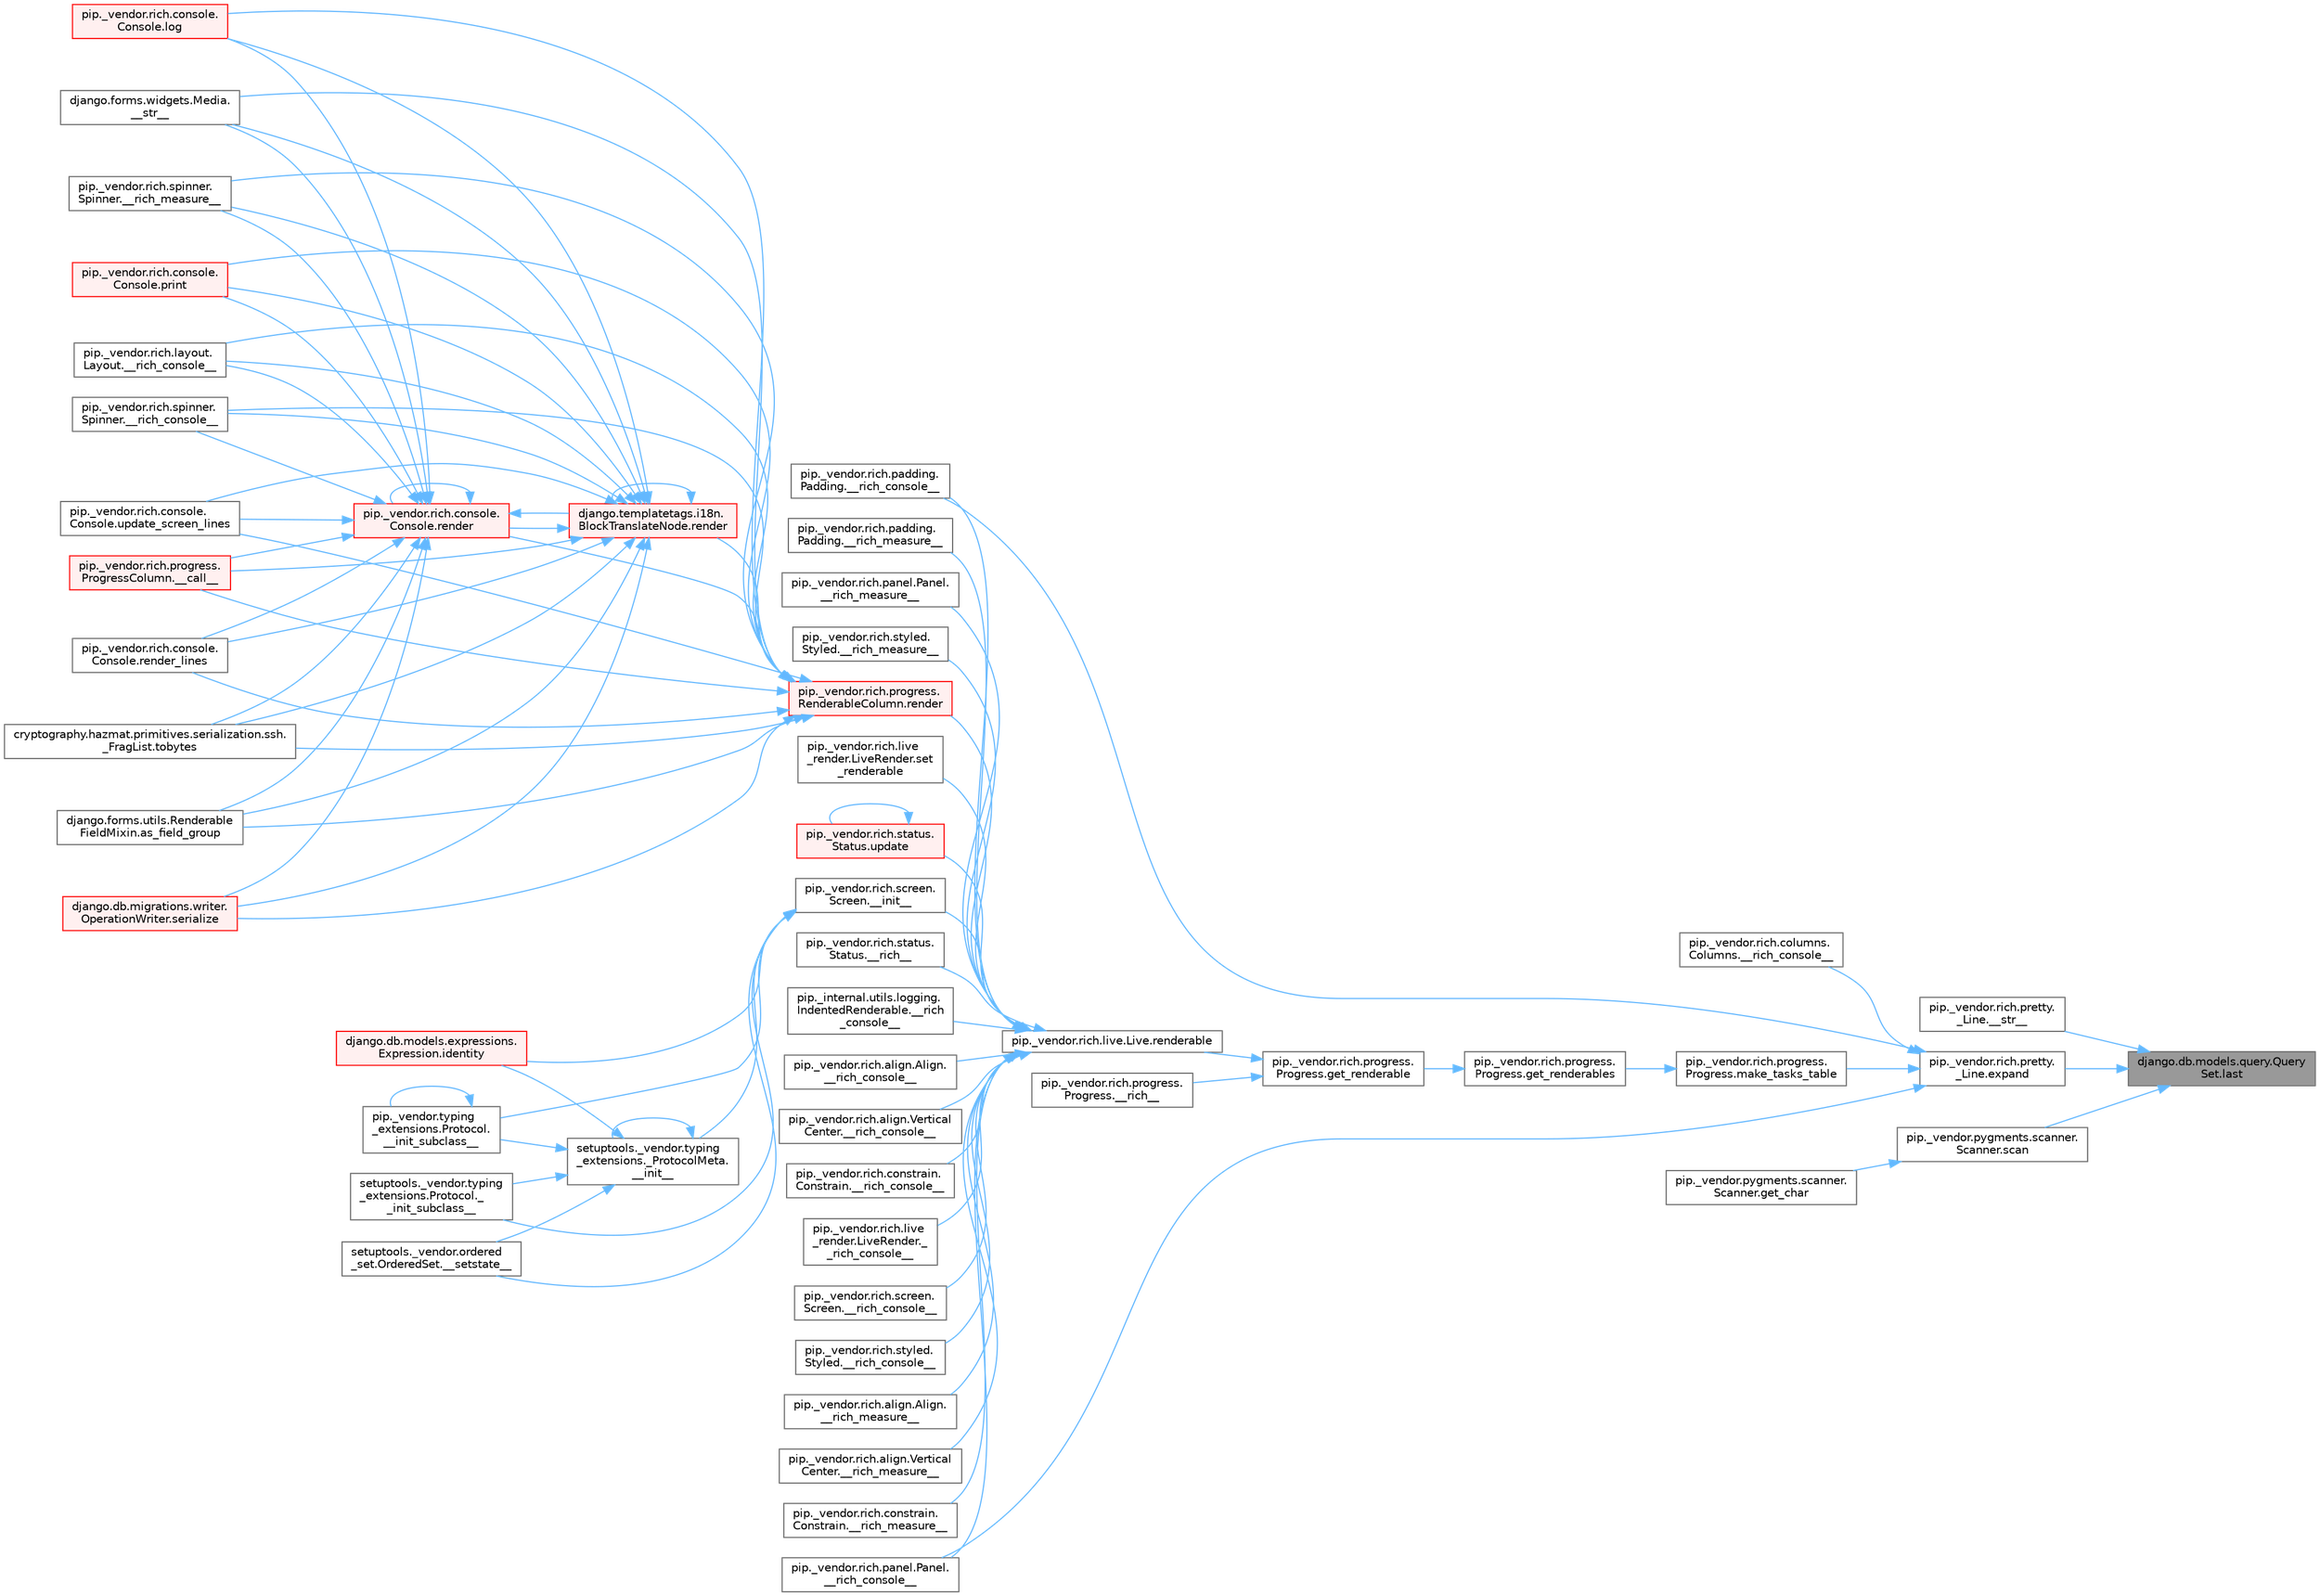 digraph "django.db.models.query.QuerySet.last"
{
 // LATEX_PDF_SIZE
  bgcolor="transparent";
  edge [fontname=Helvetica,fontsize=10,labelfontname=Helvetica,labelfontsize=10];
  node [fontname=Helvetica,fontsize=10,shape=box,height=0.2,width=0.4];
  rankdir="RL";
  Node1 [id="Node000001",label="django.db.models.query.Query\lSet.last",height=0.2,width=0.4,color="gray40", fillcolor="grey60", style="filled", fontcolor="black",tooltip=" "];
  Node1 -> Node2 [id="edge1_Node000001_Node000002",dir="back",color="steelblue1",style="solid",tooltip=" "];
  Node2 [id="Node000002",label="pip._vendor.rich.pretty.\l_Line.__str__",height=0.2,width=0.4,color="grey40", fillcolor="white", style="filled",URL="$classpip_1_1__vendor_1_1rich_1_1pretty_1_1___line.html#a7cfc7a6ddd172a01191d5a9e22ac22fa",tooltip=" "];
  Node1 -> Node3 [id="edge2_Node000001_Node000003",dir="back",color="steelblue1",style="solid",tooltip=" "];
  Node3 [id="Node000003",label="pip._vendor.rich.pretty.\l_Line.expand",height=0.2,width=0.4,color="grey40", fillcolor="white", style="filled",URL="$classpip_1_1__vendor_1_1rich_1_1pretty_1_1___line.html#a41a6ede72c0e0f5e6077839374bbc730",tooltip=" "];
  Node3 -> Node4 [id="edge3_Node000003_Node000004",dir="back",color="steelblue1",style="solid",tooltip=" "];
  Node4 [id="Node000004",label="pip._vendor.rich.columns.\lColumns.__rich_console__",height=0.2,width=0.4,color="grey40", fillcolor="white", style="filled",URL="$classpip_1_1__vendor_1_1rich_1_1columns_1_1_columns.html#aaae297ec38827f15d1d15327be4e4a12",tooltip=" "];
  Node3 -> Node5 [id="edge4_Node000003_Node000005",dir="back",color="steelblue1",style="solid",tooltip=" "];
  Node5 [id="Node000005",label="pip._vendor.rich.padding.\lPadding.__rich_console__",height=0.2,width=0.4,color="grey40", fillcolor="white", style="filled",URL="$classpip_1_1__vendor_1_1rich_1_1padding_1_1_padding.html#a23e27b4fb591fa1a4b6a04c497729077",tooltip=" "];
  Node3 -> Node6 [id="edge5_Node000003_Node000006",dir="back",color="steelblue1",style="solid",tooltip=" "];
  Node6 [id="Node000006",label="pip._vendor.rich.panel.Panel.\l__rich_console__",height=0.2,width=0.4,color="grey40", fillcolor="white", style="filled",URL="$classpip_1_1__vendor_1_1rich_1_1panel_1_1_panel.html#a6c612abd2dc827e0625fba926d709fb6",tooltip=" "];
  Node3 -> Node7 [id="edge6_Node000003_Node000007",dir="back",color="steelblue1",style="solid",tooltip=" "];
  Node7 [id="Node000007",label="pip._vendor.rich.progress.\lProgress.make_tasks_table",height=0.2,width=0.4,color="grey40", fillcolor="white", style="filled",URL="$classpip_1_1__vendor_1_1rich_1_1progress_1_1_progress.html#a42f4570b586d6cc467773cc7303b830d",tooltip=" "];
  Node7 -> Node8 [id="edge7_Node000007_Node000008",dir="back",color="steelblue1",style="solid",tooltip=" "];
  Node8 [id="Node000008",label="pip._vendor.rich.progress.\lProgress.get_renderables",height=0.2,width=0.4,color="grey40", fillcolor="white", style="filled",URL="$classpip_1_1__vendor_1_1rich_1_1progress_1_1_progress.html#ae329cb9b10713e0971717cebcf2d234f",tooltip=" "];
  Node8 -> Node9 [id="edge8_Node000008_Node000009",dir="back",color="steelblue1",style="solid",tooltip=" "];
  Node9 [id="Node000009",label="pip._vendor.rich.progress.\lProgress.get_renderable",height=0.2,width=0.4,color="grey40", fillcolor="white", style="filled",URL="$classpip_1_1__vendor_1_1rich_1_1progress_1_1_progress.html#ab746045f5e787bfde4a7a7e815b17a14",tooltip=" "];
  Node9 -> Node10 [id="edge9_Node000009_Node000010",dir="back",color="steelblue1",style="solid",tooltip=" "];
  Node10 [id="Node000010",label="pip._vendor.rich.progress.\lProgress.__rich__",height=0.2,width=0.4,color="grey40", fillcolor="white", style="filled",URL="$classpip_1_1__vendor_1_1rich_1_1progress_1_1_progress.html#adfc2c3c96fc19f9857390a0ea107bd97",tooltip=" "];
  Node9 -> Node11 [id="edge10_Node000009_Node000011",dir="back",color="steelblue1",style="solid",tooltip=" "];
  Node11 [id="Node000011",label="pip._vendor.rich.live.Live.renderable",height=0.2,width=0.4,color="grey40", fillcolor="white", style="filled",URL="$classpip_1_1__vendor_1_1rich_1_1live_1_1_live.html#adbdec7c7c6ac9070814e96b505a173c1",tooltip=" "];
  Node11 -> Node12 [id="edge11_Node000011_Node000012",dir="back",color="steelblue1",style="solid",tooltip=" "];
  Node12 [id="Node000012",label="pip._vendor.rich.screen.\lScreen.__init__",height=0.2,width=0.4,color="grey40", fillcolor="white", style="filled",URL="$classpip_1_1__vendor_1_1rich_1_1screen_1_1_screen.html#a22f6d80765fbc681aed44b087ec45446",tooltip=" "];
  Node12 -> Node13 [id="edge12_Node000012_Node000013",dir="back",color="steelblue1",style="solid",tooltip=" "];
  Node13 [id="Node000013",label="setuptools._vendor.typing\l_extensions._ProtocolMeta.\l__init__",height=0.2,width=0.4,color="grey40", fillcolor="white", style="filled",URL="$classsetuptools_1_1__vendor_1_1typing__extensions_1_1___protocol_meta.html#a7bbaff8ac6d19534b46bca363ee0b43a",tooltip=" "];
  Node13 -> Node13 [id="edge13_Node000013_Node000013",dir="back",color="steelblue1",style="solid",tooltip=" "];
  Node13 -> Node14 [id="edge14_Node000013_Node000014",dir="back",color="steelblue1",style="solid",tooltip=" "];
  Node14 [id="Node000014",label="pip._vendor.typing\l_extensions.Protocol.\l__init_subclass__",height=0.2,width=0.4,color="grey40", fillcolor="white", style="filled",URL="$classpip_1_1__vendor_1_1typing__extensions_1_1_protocol.html#a2916efc86cebb8aba6deb7fd30b33988",tooltip=" "];
  Node14 -> Node14 [id="edge15_Node000014_Node000014",dir="back",color="steelblue1",style="solid",tooltip=" "];
  Node13 -> Node15 [id="edge16_Node000013_Node000015",dir="back",color="steelblue1",style="solid",tooltip=" "];
  Node15 [id="Node000015",label="setuptools._vendor.typing\l_extensions.Protocol._\l_init_subclass__",height=0.2,width=0.4,color="grey40", fillcolor="white", style="filled",URL="$classsetuptools_1_1__vendor_1_1typing__extensions_1_1_protocol.html#ac6cbebc092a4724ab3704c5334059874",tooltip=" "];
  Node13 -> Node16 [id="edge17_Node000013_Node000016",dir="back",color="steelblue1",style="solid",tooltip=" "];
  Node16 [id="Node000016",label="setuptools._vendor.ordered\l_set.OrderedSet.__setstate__",height=0.2,width=0.4,color="grey40", fillcolor="white", style="filled",URL="$classsetuptools_1_1__vendor_1_1ordered__set_1_1_ordered_set.html#aa7f7de9d987829525d06db565fe1b4a1",tooltip=" "];
  Node13 -> Node17 [id="edge18_Node000013_Node000017",dir="back",color="steelblue1",style="solid",tooltip=" "];
  Node17 [id="Node000017",label="django.db.models.expressions.\lExpression.identity",height=0.2,width=0.4,color="red", fillcolor="#FFF0F0", style="filled",URL="$classdjango_1_1db_1_1models_1_1expressions_1_1_expression.html#a10048810b5eb8641acf3bc150731b925",tooltip=" "];
  Node12 -> Node14 [id="edge19_Node000012_Node000014",dir="back",color="steelblue1",style="solid",tooltip=" "];
  Node12 -> Node15 [id="edge20_Node000012_Node000015",dir="back",color="steelblue1",style="solid",tooltip=" "];
  Node12 -> Node16 [id="edge21_Node000012_Node000016",dir="back",color="steelblue1",style="solid",tooltip=" "];
  Node12 -> Node17 [id="edge22_Node000012_Node000017",dir="back",color="steelblue1",style="solid",tooltip=" "];
  Node11 -> Node44 [id="edge23_Node000011_Node000044",dir="back",color="steelblue1",style="solid",tooltip=" "];
  Node44 [id="Node000044",label="pip._vendor.rich.status.\lStatus.__rich__",height=0.2,width=0.4,color="grey40", fillcolor="white", style="filled",URL="$classpip_1_1__vendor_1_1rich_1_1status_1_1_status.html#ad0400b8f53bb4765ac88deb00d4b067e",tooltip=" "];
  Node11 -> Node45 [id="edge24_Node000011_Node000045",dir="back",color="steelblue1",style="solid",tooltip=" "];
  Node45 [id="Node000045",label="pip._internal.utils.logging.\lIndentedRenderable.__rich\l_console__",height=0.2,width=0.4,color="grey40", fillcolor="white", style="filled",URL="$classpip_1_1__internal_1_1utils_1_1logging_1_1_indented_renderable.html#ac062d96315bc4c32d75237b9acfa91c7",tooltip=" "];
  Node11 -> Node46 [id="edge25_Node000011_Node000046",dir="back",color="steelblue1",style="solid",tooltip=" "];
  Node46 [id="Node000046",label="pip._vendor.rich.align.Align.\l__rich_console__",height=0.2,width=0.4,color="grey40", fillcolor="white", style="filled",URL="$classpip_1_1__vendor_1_1rich_1_1align_1_1_align.html#afd4f8994e1355e2c22c2aa1145f0d400",tooltip=" "];
  Node11 -> Node47 [id="edge26_Node000011_Node000047",dir="back",color="steelblue1",style="solid",tooltip=" "];
  Node47 [id="Node000047",label="pip._vendor.rich.align.Vertical\lCenter.__rich_console__",height=0.2,width=0.4,color="grey40", fillcolor="white", style="filled",URL="$classpip_1_1__vendor_1_1rich_1_1align_1_1_vertical_center.html#a001f705e33eb498f4d9c13249aa09cd8",tooltip=" "];
  Node11 -> Node48 [id="edge27_Node000011_Node000048",dir="back",color="steelblue1",style="solid",tooltip=" "];
  Node48 [id="Node000048",label="pip._vendor.rich.constrain.\lConstrain.__rich_console__",height=0.2,width=0.4,color="grey40", fillcolor="white", style="filled",URL="$classpip_1_1__vendor_1_1rich_1_1constrain_1_1_constrain.html#ae3ecbe4f7b8575b5b65f308633f3d84a",tooltip=" "];
  Node11 -> Node49 [id="edge28_Node000011_Node000049",dir="back",color="steelblue1",style="solid",tooltip=" "];
  Node49 [id="Node000049",label="pip._vendor.rich.live\l_render.LiveRender._\l_rich_console__",height=0.2,width=0.4,color="grey40", fillcolor="white", style="filled",URL="$classpip_1_1__vendor_1_1rich_1_1live__render_1_1_live_render.html#ad912ba8e93bac99aa63c5291cf34b87b",tooltip=" "];
  Node11 -> Node5 [id="edge29_Node000011_Node000005",dir="back",color="steelblue1",style="solid",tooltip=" "];
  Node11 -> Node6 [id="edge30_Node000011_Node000006",dir="back",color="steelblue1",style="solid",tooltip=" "];
  Node11 -> Node50 [id="edge31_Node000011_Node000050",dir="back",color="steelblue1",style="solid",tooltip=" "];
  Node50 [id="Node000050",label="pip._vendor.rich.screen.\lScreen.__rich_console__",height=0.2,width=0.4,color="grey40", fillcolor="white", style="filled",URL="$classpip_1_1__vendor_1_1rich_1_1screen_1_1_screen.html#a5da09dde31d7cd9ba21f9800a67f5c04",tooltip=" "];
  Node11 -> Node51 [id="edge32_Node000011_Node000051",dir="back",color="steelblue1",style="solid",tooltip=" "];
  Node51 [id="Node000051",label="pip._vendor.rich.styled.\lStyled.__rich_console__",height=0.2,width=0.4,color="grey40", fillcolor="white", style="filled",URL="$classpip_1_1__vendor_1_1rich_1_1styled_1_1_styled.html#ad2b41aa2911394ea81c2ea590ae7d588",tooltip=" "];
  Node11 -> Node52 [id="edge33_Node000011_Node000052",dir="back",color="steelblue1",style="solid",tooltip=" "];
  Node52 [id="Node000052",label="pip._vendor.rich.align.Align.\l__rich_measure__",height=0.2,width=0.4,color="grey40", fillcolor="white", style="filled",URL="$classpip_1_1__vendor_1_1rich_1_1align_1_1_align.html#af7852bebb526ddcc7effed71efb242cf",tooltip=" "];
  Node11 -> Node53 [id="edge34_Node000011_Node000053",dir="back",color="steelblue1",style="solid",tooltip=" "];
  Node53 [id="Node000053",label="pip._vendor.rich.align.Vertical\lCenter.__rich_measure__",height=0.2,width=0.4,color="grey40", fillcolor="white", style="filled",URL="$classpip_1_1__vendor_1_1rich_1_1align_1_1_vertical_center.html#a7a692ada7be63914dd9c93489268dccf",tooltip=" "];
  Node11 -> Node54 [id="edge35_Node000011_Node000054",dir="back",color="steelblue1",style="solid",tooltip=" "];
  Node54 [id="Node000054",label="pip._vendor.rich.constrain.\lConstrain.__rich_measure__",height=0.2,width=0.4,color="grey40", fillcolor="white", style="filled",URL="$classpip_1_1__vendor_1_1rich_1_1constrain_1_1_constrain.html#afd77ff426e7fb8650f8179677c8be99d",tooltip=" "];
  Node11 -> Node55 [id="edge36_Node000011_Node000055",dir="back",color="steelblue1",style="solid",tooltip=" "];
  Node55 [id="Node000055",label="pip._vendor.rich.padding.\lPadding.__rich_measure__",height=0.2,width=0.4,color="grey40", fillcolor="white", style="filled",URL="$classpip_1_1__vendor_1_1rich_1_1padding_1_1_padding.html#a54c9564b765b9835d72f4390b0753b1d",tooltip=" "];
  Node11 -> Node56 [id="edge37_Node000011_Node000056",dir="back",color="steelblue1",style="solid",tooltip=" "];
  Node56 [id="Node000056",label="pip._vendor.rich.panel.Panel.\l__rich_measure__",height=0.2,width=0.4,color="grey40", fillcolor="white", style="filled",URL="$classpip_1_1__vendor_1_1rich_1_1panel_1_1_panel.html#afe0c3ee9c576add635acabbcabd69263",tooltip=" "];
  Node11 -> Node57 [id="edge38_Node000011_Node000057",dir="back",color="steelblue1",style="solid",tooltip=" "];
  Node57 [id="Node000057",label="pip._vendor.rich.styled.\lStyled.__rich_measure__",height=0.2,width=0.4,color="grey40", fillcolor="white", style="filled",URL="$classpip_1_1__vendor_1_1rich_1_1styled_1_1_styled.html#acc2c5f9df88cf6b573238c8deab40ef1",tooltip=" "];
  Node11 -> Node58 [id="edge39_Node000011_Node000058",dir="back",color="steelblue1",style="solid",tooltip=" "];
  Node58 [id="Node000058",label="pip._vendor.rich.progress.\lRenderableColumn.render",height=0.2,width=0.4,color="red", fillcolor="#FFF0F0", style="filled",URL="$classpip_1_1__vendor_1_1rich_1_1progress_1_1_renderable_column.html#ab9778a61564a147ed0134e7b045a3858",tooltip=" "];
  Node58 -> Node59 [id="edge40_Node000058_Node000059",dir="back",color="steelblue1",style="solid",tooltip=" "];
  Node59 [id="Node000059",label="pip._vendor.rich.progress.\lProgressColumn.__call__",height=0.2,width=0.4,color="red", fillcolor="#FFF0F0", style="filled",URL="$classpip_1_1__vendor_1_1rich_1_1progress_1_1_progress_column.html#ae0c399be74222f949edb0fa5324cf6ea",tooltip=" "];
  Node58 -> Node62 [id="edge41_Node000058_Node000062",dir="back",color="steelblue1",style="solid",tooltip=" "];
  Node62 [id="Node000062",label="pip._vendor.rich.layout.\lLayout.__rich_console__",height=0.2,width=0.4,color="grey40", fillcolor="white", style="filled",URL="$classpip_1_1__vendor_1_1rich_1_1layout_1_1_layout.html#ac39cb3d17d2b0324ee1b0dada41a3ebd",tooltip=" "];
  Node58 -> Node63 [id="edge42_Node000058_Node000063",dir="back",color="steelblue1",style="solid",tooltip=" "];
  Node63 [id="Node000063",label="pip._vendor.rich.spinner.\lSpinner.__rich_console__",height=0.2,width=0.4,color="grey40", fillcolor="white", style="filled",URL="$classpip_1_1__vendor_1_1rich_1_1spinner_1_1_spinner.html#a6883d8dced19ac48d4dfc74f776357fd",tooltip=" "];
  Node58 -> Node64 [id="edge43_Node000058_Node000064",dir="back",color="steelblue1",style="solid",tooltip=" "];
  Node64 [id="Node000064",label="pip._vendor.rich.spinner.\lSpinner.__rich_measure__",height=0.2,width=0.4,color="grey40", fillcolor="white", style="filled",URL="$classpip_1_1__vendor_1_1rich_1_1spinner_1_1_spinner.html#a89745682c823c44a31bae8e8d07869f5",tooltip=" "];
  Node58 -> Node65 [id="edge44_Node000058_Node000065",dir="back",color="steelblue1",style="solid",tooltip=" "];
  Node65 [id="Node000065",label="django.forms.widgets.Media.\l__str__",height=0.2,width=0.4,color="grey40", fillcolor="white", style="filled",URL="$classdjango_1_1forms_1_1widgets_1_1_media.html#ae1651710548a7d9f14f036d035012d21",tooltip=" "];
  Node58 -> Node66 [id="edge45_Node000058_Node000066",dir="back",color="steelblue1",style="solid",tooltip=" "];
  Node66 [id="Node000066",label="django.forms.utils.Renderable\lFieldMixin.as_field_group",height=0.2,width=0.4,color="grey40", fillcolor="white", style="filled",URL="$classdjango_1_1forms_1_1utils_1_1_renderable_field_mixin.html#a1e9a1b4f790ea694431554267fd5d74c",tooltip=" "];
  Node58 -> Node67 [id="edge46_Node000058_Node000067",dir="back",color="steelblue1",style="solid",tooltip=" "];
  Node67 [id="Node000067",label="pip._vendor.rich.console.\lConsole.log",height=0.2,width=0.4,color="red", fillcolor="#FFF0F0", style="filled",URL="$classpip_1_1__vendor_1_1rich_1_1console_1_1_console.html#af9c77e39f9413fc2b134c60cfa23b0f1",tooltip=" "];
  Node58 -> Node455 [id="edge47_Node000058_Node000455",dir="back",color="steelblue1",style="solid",tooltip=" "];
  Node455 [id="Node000455",label="pip._vendor.rich.console.\lConsole.print",height=0.2,width=0.4,color="red", fillcolor="#FFF0F0", style="filled",URL="$classpip_1_1__vendor_1_1rich_1_1console_1_1_console.html#af954370cdbb49236b597f2c11064549d",tooltip=" "];
  Node58 -> Node537 [id="edge48_Node000058_Node000537",dir="back",color="steelblue1",style="solid",tooltip=" "];
  Node537 [id="Node000537",label="django.templatetags.i18n.\lBlockTranslateNode.render",height=0.2,width=0.4,color="red", fillcolor="#FFF0F0", style="filled",URL="$classdjango_1_1templatetags_1_1i18n_1_1_block_translate_node.html#aaf05bebfd02c1c4b676387ada0357832",tooltip=" "];
  Node537 -> Node59 [id="edge49_Node000537_Node000059",dir="back",color="steelblue1",style="solid",tooltip=" "];
  Node537 -> Node62 [id="edge50_Node000537_Node000062",dir="back",color="steelblue1",style="solid",tooltip=" "];
  Node537 -> Node63 [id="edge51_Node000537_Node000063",dir="back",color="steelblue1",style="solid",tooltip=" "];
  Node537 -> Node64 [id="edge52_Node000537_Node000064",dir="back",color="steelblue1",style="solid",tooltip=" "];
  Node537 -> Node65 [id="edge53_Node000537_Node000065",dir="back",color="steelblue1",style="solid",tooltip=" "];
  Node537 -> Node66 [id="edge54_Node000537_Node000066",dir="back",color="steelblue1",style="solid",tooltip=" "];
  Node537 -> Node67 [id="edge55_Node000537_Node000067",dir="back",color="steelblue1",style="solid",tooltip=" "];
  Node537 -> Node455 [id="edge56_Node000537_Node000455",dir="back",color="steelblue1",style="solid",tooltip=" "];
  Node537 -> Node537 [id="edge57_Node000537_Node000537",dir="back",color="steelblue1",style="solid",tooltip=" "];
  Node537 -> Node538 [id="edge58_Node000537_Node000538",dir="back",color="steelblue1",style="solid",tooltip=" "];
  Node538 [id="Node000538",label="pip._vendor.rich.console.\lConsole.render",height=0.2,width=0.4,color="red", fillcolor="#FFF0F0", style="filled",URL="$classpip_1_1__vendor_1_1rich_1_1console_1_1_console.html#a9551b8254c573105adde80622393a938",tooltip=" "];
  Node538 -> Node59 [id="edge59_Node000538_Node000059",dir="back",color="steelblue1",style="solid",tooltip=" "];
  Node538 -> Node62 [id="edge60_Node000538_Node000062",dir="back",color="steelblue1",style="solid",tooltip=" "];
  Node538 -> Node63 [id="edge61_Node000538_Node000063",dir="back",color="steelblue1",style="solid",tooltip=" "];
  Node538 -> Node64 [id="edge62_Node000538_Node000064",dir="back",color="steelblue1",style="solid",tooltip=" "];
  Node538 -> Node65 [id="edge63_Node000538_Node000065",dir="back",color="steelblue1",style="solid",tooltip=" "];
  Node538 -> Node66 [id="edge64_Node000538_Node000066",dir="back",color="steelblue1",style="solid",tooltip=" "];
  Node538 -> Node67 [id="edge65_Node000538_Node000067",dir="back",color="steelblue1",style="solid",tooltip=" "];
  Node538 -> Node455 [id="edge66_Node000538_Node000455",dir="back",color="steelblue1",style="solid",tooltip=" "];
  Node538 -> Node537 [id="edge67_Node000538_Node000537",dir="back",color="steelblue1",style="solid",tooltip=" "];
  Node538 -> Node538 [id="edge68_Node000538_Node000538",dir="back",color="steelblue1",style="solid",tooltip=" "];
  Node538 -> Node539 [id="edge69_Node000538_Node000539",dir="back",color="steelblue1",style="solid",tooltip=" "];
  Node539 [id="Node000539",label="pip._vendor.rich.console.\lConsole.render_lines",height=0.2,width=0.4,color="grey40", fillcolor="white", style="filled",URL="$classpip_1_1__vendor_1_1rich_1_1console_1_1_console.html#a5818808a49db20c5bee6986425f96f14",tooltip=" "];
  Node538 -> Node540 [id="edge70_Node000538_Node000540",dir="back",color="steelblue1",style="solid",tooltip=" "];
  Node540 [id="Node000540",label="django.db.migrations.writer.\lOperationWriter.serialize",height=0.2,width=0.4,color="red", fillcolor="#FFF0F0", style="filled",URL="$classdjango_1_1db_1_1migrations_1_1writer_1_1_operation_writer.html#a866e8d13e1c54a35d74e9a6b0383b2f8",tooltip=" "];
  Node538 -> Node612 [id="edge71_Node000538_Node000612",dir="back",color="steelblue1",style="solid",tooltip=" "];
  Node612 [id="Node000612",label="cryptography.hazmat.primitives.serialization.ssh.\l_FragList.tobytes",height=0.2,width=0.4,color="grey40", fillcolor="white", style="filled",URL="$classcryptography_1_1hazmat_1_1primitives_1_1serialization_1_1ssh_1_1___frag_list.html#a195dd4e7c741624829a13af53fa3de38",tooltip=" "];
  Node538 -> Node613 [id="edge72_Node000538_Node000613",dir="back",color="steelblue1",style="solid",tooltip=" "];
  Node613 [id="Node000613",label="pip._vendor.rich.console.\lConsole.update_screen_lines",height=0.2,width=0.4,color="grey40", fillcolor="white", style="filled",URL="$classpip_1_1__vendor_1_1rich_1_1console_1_1_console.html#a21cfe5af86ec7533f23d45fe2969817e",tooltip=" "];
  Node537 -> Node539 [id="edge73_Node000537_Node000539",dir="back",color="steelblue1",style="solid",tooltip=" "];
  Node537 -> Node540 [id="edge74_Node000537_Node000540",dir="back",color="steelblue1",style="solid",tooltip=" "];
  Node537 -> Node612 [id="edge75_Node000537_Node000612",dir="back",color="steelblue1",style="solid",tooltip=" "];
  Node537 -> Node613 [id="edge76_Node000537_Node000613",dir="back",color="steelblue1",style="solid",tooltip=" "];
  Node58 -> Node538 [id="edge77_Node000058_Node000538",dir="back",color="steelblue1",style="solid",tooltip=" "];
  Node58 -> Node539 [id="edge78_Node000058_Node000539",dir="back",color="steelblue1",style="solid",tooltip=" "];
  Node58 -> Node540 [id="edge79_Node000058_Node000540",dir="back",color="steelblue1",style="solid",tooltip=" "];
  Node58 -> Node612 [id="edge80_Node000058_Node000612",dir="back",color="steelblue1",style="solid",tooltip=" "];
  Node58 -> Node613 [id="edge81_Node000058_Node000613",dir="back",color="steelblue1",style="solid",tooltip=" "];
  Node11 -> Node3179 [id="edge82_Node000011_Node003179",dir="back",color="steelblue1",style="solid",tooltip=" "];
  Node3179 [id="Node003179",label="pip._vendor.rich.live\l_render.LiveRender.set\l_renderable",height=0.2,width=0.4,color="grey40", fillcolor="white", style="filled",URL="$classpip_1_1__vendor_1_1rich_1_1live__render_1_1_live_render.html#a3e10f6ca40eb275b181a0c2e61855e9d",tooltip=" "];
  Node11 -> Node3180 [id="edge83_Node000011_Node003180",dir="back",color="steelblue1",style="solid",tooltip=" "];
  Node3180 [id="Node003180",label="pip._vendor.rich.status.\lStatus.update",height=0.2,width=0.4,color="red", fillcolor="#FFF0F0", style="filled",URL="$classpip_1_1__vendor_1_1rich_1_1status_1_1_status.html#a247833e956938350361ef6419697f7f3",tooltip=" "];
  Node3180 -> Node3180 [id="edge84_Node003180_Node003180",dir="back",color="steelblue1",style="solid",tooltip=" "];
  Node1 -> Node2360 [id="edge85_Node000001_Node002360",dir="back",color="steelblue1",style="solid",tooltip=" "];
  Node2360 [id="Node002360",label="pip._vendor.pygments.scanner.\lScanner.scan",height=0.2,width=0.4,color="grey40", fillcolor="white", style="filled",URL="$classpip_1_1__vendor_1_1pygments_1_1scanner_1_1_scanner.html#ad5d78ecbc95ccf586582a0734e4b6faf",tooltip=" "];
  Node2360 -> Node2361 [id="edge86_Node002360_Node002361",dir="back",color="steelblue1",style="solid",tooltip=" "];
  Node2361 [id="Node002361",label="pip._vendor.pygments.scanner.\lScanner.get_char",height=0.2,width=0.4,color="grey40", fillcolor="white", style="filled",URL="$classpip_1_1__vendor_1_1pygments_1_1scanner_1_1_scanner.html#aef99ab9f8fc024928948fe6be511ce90",tooltip=" "];
}
